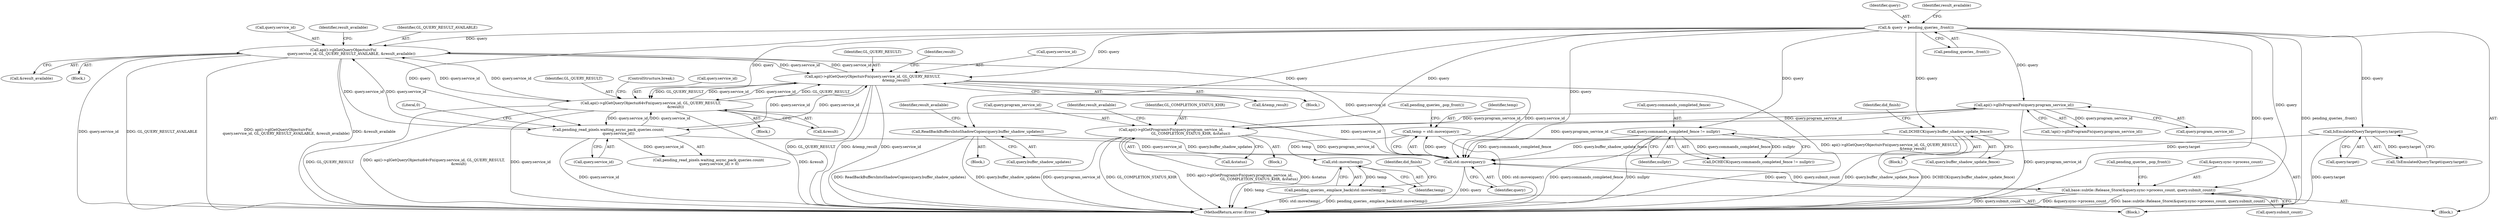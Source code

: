 digraph "0_Chrome_a4150b688a754d3d10d2ca385155b1c95d77d6ae_3@API" {
"1000257" [label="(Call,std::move(temp))"];
"1000251" [label="(Call,temp = std::move(query))"];
"1000253" [label="(Call,std::move(query))"];
"1000290" [label="(Call,api()->glGetQueryObjectuivFn(\n              query.service_id, GL_QUERY_RESULT_AVAILABLE, &result_available))"];
"1000114" [label="(Call,& query = pending_queries_.front())"];
"1000320" [label="(Call,api()->glGetQueryObjectuivFn(query.service_id, GL_QUERY_RESULT,\n                                         &temp_result))"];
"1000307" [label="(Call,api()->glGetQueryObjectui64vFn(query.service_id, GL_QUERY_RESULT,\n                                           &result))"];
"1000173" [label="(Call,pending_read_pixels.waiting_async_pack_queries.count(\n                  query.service_id))"];
"1000224" [label="(Call,api()->glIsProgramFn(query.program_service_id))"];
"1000234" [label="(Call,api()->glGetProgramivFn(query.program_service_id,\n                                  GL_COMPLETION_STATUS_KHR, &status))"];
"1000200" [label="(Call,ReadBackBuffersIntoShadowCopies(query.buffer_shadow_updates))"];
"1000132" [label="(Call,query.commands_completed_fence != nullptr)"];
"1000343" [label="(Call,base::subtle::Release_Store(&query.sync->process_count, query.submit_count))"];
"1000278" [label="(Call,IsEmulatedQueryTarget(query.target))"];
"1000191" [label="(Call,DCHECK(query.buffer_shadow_update_fence))"];
"1000256" [label="(Call,pending_queries_.emplace_back(std::move(temp)))"];
"1000258" [label="(Identifier,temp)"];
"1000234" [label="(Call,api()->glGetProgramivFn(query.program_service_id,\n                                  GL_COMPLETION_STATUS_KHR, &status))"];
"1000321" [label="(Call,query.service_id)"];
"1000312" [label="(Call,&result)"];
"1000254" [label="(Identifier,query)"];
"1000112" [label="(Block,)"];
"1000239" [label="(Call,&status)"];
"1000116" [label="(Call,pending_queries_.front())"];
"1000136" [label="(Identifier,nullptr)"];
"1000192" [label="(Call,query.buffer_shadow_update_fence)"];
"1000174" [label="(Call,query.service_id)"];
"1000252" [label="(Identifier,temp)"];
"1000255" [label="(Call,pending_queries_.pop_front())"];
"1000353" [label="(Call,pending_queries_.pop_front())"];
"1000129" [label="(Block,)"];
"1000114" [label="(Call,& query = pending_queries_.front())"];
"1000205" [label="(Identifier,result_available)"];
"1000200" [label="(Call,ReadBackBuffersIntoShadowCopies(query.buffer_shadow_updates))"];
"1000320" [label="(Call,api()->glGetQueryObjectuivFn(query.service_id, GL_QUERY_RESULT,\n                                         &temp_result))"];
"1000291" [label="(Call,query.service_id)"];
"1000199" [label="(Block,)"];
"1000235" [label="(Call,query.program_service_id)"];
"1000343" [label="(Call,base::subtle::Release_Store(&query.sync->process_count, query.submit_count))"];
"1000261" [label="(Identifier,did_finish)"];
"1000295" [label="(Call,&result_available)"];
"1000344" [label="(Call,&query.sync->process_count)"];
"1000324" [label="(Identifier,GL_QUERY_RESULT)"];
"1000289" [label="(Block,)"];
"1000251" [label="(Call,temp = std::move(query))"];
"1000257" [label="(Call,std::move(temp))"];
"1000315" [label="(Block,)"];
"1000223" [label="(Call,!api()->glIsProgramFn(query.program_service_id))"];
"1000249" [label="(Block,)"];
"1000233" [label="(Block,)"];
"1000115" [label="(Identifier,query)"];
"1000119" [label="(Identifier,result_available)"];
"1000330" [label="(ControlStructure,break;)"];
"1000133" [label="(Call,query.commands_completed_fence)"];
"1000299" [label="(Identifier,result_available)"];
"1000225" [label="(Call,query.program_service_id)"];
"1000363" [label="(MethodReturn,error::Error)"];
"1000328" [label="(Identifier,result)"];
"1000350" [label="(Call,query.submit_count)"];
"1000172" [label="(Call,pending_read_pixels.waiting_async_pack_queries.count(\n                  query.service_id) > 0)"];
"1000290" [label="(Call,api()->glGetQueryObjectuivFn(\n              query.service_id, GL_QUERY_RESULT_AVAILABLE, &result_available))"];
"1000294" [label="(Identifier,GL_QUERY_RESULT_AVAILABLE)"];
"1000311" [label="(Identifier,GL_QUERY_RESULT)"];
"1000308" [label="(Call,query.service_id)"];
"1000278" [label="(Call,IsEmulatedQueryTarget(query.target))"];
"1000256" [label="(Call,pending_queries_.emplace_back(std::move(temp)))"];
"1000173" [label="(Call,pending_read_pixels.waiting_async_pack_queries.count(\n                  query.service_id))"];
"1000325" [label="(Call,&temp_result)"];
"1000253" [label="(Call,std::move(query))"];
"1000224" [label="(Call,api()->glIsProgramFn(query.program_service_id))"];
"1000201" [label="(Call,query.buffer_shadow_updates)"];
"1000279" [label="(Call,query.target)"];
"1000191" [label="(Call,DCHECK(query.buffer_shadow_update_fence))"];
"1000307" [label="(Call,api()->glGetQueryObjectui64vFn(query.service_id, GL_QUERY_RESULT,\n                                           &result))"];
"1000177" [label="(Literal,0)"];
"1000132" [label="(Call,query.commands_completed_fence != nullptr)"];
"1000242" [label="(Identifier,result_available)"];
"1000197" [label="(Identifier,did_finish)"];
"1000306" [label="(Block,)"];
"1000131" [label="(Call,DCHECK(query.commands_completed_fence != nullptr))"];
"1000277" [label="(Call,!IsEmulatedQueryTarget(query.target))"];
"1000238" [label="(Identifier,GL_COMPLETION_STATUS_KHR)"];
"1000257" -> "1000256"  [label="AST: "];
"1000257" -> "1000258"  [label="CFG: "];
"1000258" -> "1000257"  [label="AST: "];
"1000256" -> "1000257"  [label="CFG: "];
"1000257" -> "1000363"  [label="DDG: temp"];
"1000257" -> "1000256"  [label="DDG: temp"];
"1000251" -> "1000257"  [label="DDG: temp"];
"1000251" -> "1000249"  [label="AST: "];
"1000251" -> "1000253"  [label="CFG: "];
"1000252" -> "1000251"  [label="AST: "];
"1000253" -> "1000251"  [label="AST: "];
"1000255" -> "1000251"  [label="CFG: "];
"1000251" -> "1000363"  [label="DDG: std::move(query)"];
"1000253" -> "1000251"  [label="DDG: query"];
"1000253" -> "1000254"  [label="CFG: "];
"1000254" -> "1000253"  [label="AST: "];
"1000253" -> "1000363"  [label="DDG: query"];
"1000290" -> "1000253"  [label="DDG: query.service_id"];
"1000224" -> "1000253"  [label="DDG: query.program_service_id"];
"1000200" -> "1000253"  [label="DDG: query.buffer_shadow_updates"];
"1000234" -> "1000253"  [label="DDG: query.program_service_id"];
"1000114" -> "1000253"  [label="DDG: query"];
"1000320" -> "1000253"  [label="DDG: query.service_id"];
"1000307" -> "1000253"  [label="DDG: query.service_id"];
"1000173" -> "1000253"  [label="DDG: query.service_id"];
"1000132" -> "1000253"  [label="DDG: query.commands_completed_fence"];
"1000343" -> "1000253"  [label="DDG: query.submit_count"];
"1000278" -> "1000253"  [label="DDG: query.target"];
"1000191" -> "1000253"  [label="DDG: query.buffer_shadow_update_fence"];
"1000253" -> "1000343"  [label="DDG: query"];
"1000290" -> "1000289"  [label="AST: "];
"1000290" -> "1000295"  [label="CFG: "];
"1000291" -> "1000290"  [label="AST: "];
"1000294" -> "1000290"  [label="AST: "];
"1000295" -> "1000290"  [label="AST: "];
"1000299" -> "1000290"  [label="CFG: "];
"1000290" -> "1000363"  [label="DDG: query.service_id"];
"1000290" -> "1000363"  [label="DDG: GL_QUERY_RESULT_AVAILABLE"];
"1000290" -> "1000363"  [label="DDG: api()->glGetQueryObjectuivFn(\n              query.service_id, GL_QUERY_RESULT_AVAILABLE, &result_available)"];
"1000290" -> "1000363"  [label="DDG: &result_available"];
"1000290" -> "1000173"  [label="DDG: query.service_id"];
"1000114" -> "1000290"  [label="DDG: query"];
"1000320" -> "1000290"  [label="DDG: query.service_id"];
"1000307" -> "1000290"  [label="DDG: query.service_id"];
"1000173" -> "1000290"  [label="DDG: query.service_id"];
"1000290" -> "1000307"  [label="DDG: query.service_id"];
"1000290" -> "1000320"  [label="DDG: query.service_id"];
"1000114" -> "1000112"  [label="AST: "];
"1000114" -> "1000116"  [label="CFG: "];
"1000115" -> "1000114"  [label="AST: "];
"1000116" -> "1000114"  [label="AST: "];
"1000119" -> "1000114"  [label="CFG: "];
"1000114" -> "1000363"  [label="DDG: query"];
"1000114" -> "1000363"  [label="DDG: pending_queries_.front()"];
"1000114" -> "1000132"  [label="DDG: query"];
"1000114" -> "1000173"  [label="DDG: query"];
"1000114" -> "1000191"  [label="DDG: query"];
"1000114" -> "1000200"  [label="DDG: query"];
"1000114" -> "1000224"  [label="DDG: query"];
"1000114" -> "1000234"  [label="DDG: query"];
"1000114" -> "1000278"  [label="DDG: query"];
"1000114" -> "1000307"  [label="DDG: query"];
"1000114" -> "1000320"  [label="DDG: query"];
"1000114" -> "1000343"  [label="DDG: query"];
"1000320" -> "1000315"  [label="AST: "];
"1000320" -> "1000325"  [label="CFG: "];
"1000321" -> "1000320"  [label="AST: "];
"1000324" -> "1000320"  [label="AST: "];
"1000325" -> "1000320"  [label="AST: "];
"1000328" -> "1000320"  [label="CFG: "];
"1000320" -> "1000363"  [label="DDG: GL_QUERY_RESULT"];
"1000320" -> "1000363"  [label="DDG: &temp_result"];
"1000320" -> "1000363"  [label="DDG: query.service_id"];
"1000320" -> "1000363"  [label="DDG: api()->glGetQueryObjectuivFn(query.service_id, GL_QUERY_RESULT,\n                                         &temp_result)"];
"1000320" -> "1000173"  [label="DDG: query.service_id"];
"1000320" -> "1000307"  [label="DDG: query.service_id"];
"1000320" -> "1000307"  [label="DDG: GL_QUERY_RESULT"];
"1000307" -> "1000320"  [label="DDG: query.service_id"];
"1000307" -> "1000320"  [label="DDG: GL_QUERY_RESULT"];
"1000173" -> "1000320"  [label="DDG: query.service_id"];
"1000307" -> "1000306"  [label="AST: "];
"1000307" -> "1000312"  [label="CFG: "];
"1000308" -> "1000307"  [label="AST: "];
"1000311" -> "1000307"  [label="AST: "];
"1000312" -> "1000307"  [label="AST: "];
"1000330" -> "1000307"  [label="CFG: "];
"1000307" -> "1000363"  [label="DDG: &result"];
"1000307" -> "1000363"  [label="DDG: GL_QUERY_RESULT"];
"1000307" -> "1000363"  [label="DDG: api()->glGetQueryObjectui64vFn(query.service_id, GL_QUERY_RESULT,\n                                           &result)"];
"1000307" -> "1000363"  [label="DDG: query.service_id"];
"1000307" -> "1000173"  [label="DDG: query.service_id"];
"1000173" -> "1000307"  [label="DDG: query.service_id"];
"1000173" -> "1000172"  [label="AST: "];
"1000173" -> "1000174"  [label="CFG: "];
"1000174" -> "1000173"  [label="AST: "];
"1000177" -> "1000173"  [label="CFG: "];
"1000173" -> "1000363"  [label="DDG: query.service_id"];
"1000173" -> "1000172"  [label="DDG: query.service_id"];
"1000224" -> "1000223"  [label="AST: "];
"1000224" -> "1000225"  [label="CFG: "];
"1000225" -> "1000224"  [label="AST: "];
"1000223" -> "1000224"  [label="CFG: "];
"1000224" -> "1000363"  [label="DDG: query.program_service_id"];
"1000224" -> "1000223"  [label="DDG: query.program_service_id"];
"1000234" -> "1000224"  [label="DDG: query.program_service_id"];
"1000224" -> "1000234"  [label="DDG: query.program_service_id"];
"1000234" -> "1000233"  [label="AST: "];
"1000234" -> "1000239"  [label="CFG: "];
"1000235" -> "1000234"  [label="AST: "];
"1000238" -> "1000234"  [label="AST: "];
"1000239" -> "1000234"  [label="AST: "];
"1000242" -> "1000234"  [label="CFG: "];
"1000234" -> "1000363"  [label="DDG: &status"];
"1000234" -> "1000363"  [label="DDG: query.program_service_id"];
"1000234" -> "1000363"  [label="DDG: GL_COMPLETION_STATUS_KHR"];
"1000234" -> "1000363"  [label="DDG: api()->glGetProgramivFn(query.program_service_id,\n                                  GL_COMPLETION_STATUS_KHR, &status)"];
"1000200" -> "1000199"  [label="AST: "];
"1000200" -> "1000201"  [label="CFG: "];
"1000201" -> "1000200"  [label="AST: "];
"1000205" -> "1000200"  [label="CFG: "];
"1000200" -> "1000363"  [label="DDG: query.buffer_shadow_updates"];
"1000200" -> "1000363"  [label="DDG: ReadBackBuffersIntoShadowCopies(query.buffer_shadow_updates)"];
"1000132" -> "1000131"  [label="AST: "];
"1000132" -> "1000136"  [label="CFG: "];
"1000133" -> "1000132"  [label="AST: "];
"1000136" -> "1000132"  [label="AST: "];
"1000131" -> "1000132"  [label="CFG: "];
"1000132" -> "1000363"  [label="DDG: query.commands_completed_fence"];
"1000132" -> "1000363"  [label="DDG: nullptr"];
"1000132" -> "1000131"  [label="DDG: query.commands_completed_fence"];
"1000132" -> "1000131"  [label="DDG: nullptr"];
"1000343" -> "1000112"  [label="AST: "];
"1000343" -> "1000350"  [label="CFG: "];
"1000344" -> "1000343"  [label="AST: "];
"1000350" -> "1000343"  [label="AST: "];
"1000353" -> "1000343"  [label="CFG: "];
"1000343" -> "1000363"  [label="DDG: &query.sync->process_count"];
"1000343" -> "1000363"  [label="DDG: base::subtle::Release_Store(&query.sync->process_count, query.submit_count)"];
"1000343" -> "1000363"  [label="DDG: query.submit_count"];
"1000278" -> "1000277"  [label="AST: "];
"1000278" -> "1000279"  [label="CFG: "];
"1000279" -> "1000278"  [label="AST: "];
"1000277" -> "1000278"  [label="CFG: "];
"1000278" -> "1000363"  [label="DDG: query.target"];
"1000278" -> "1000277"  [label="DDG: query.target"];
"1000191" -> "1000129"  [label="AST: "];
"1000191" -> "1000192"  [label="CFG: "];
"1000192" -> "1000191"  [label="AST: "];
"1000197" -> "1000191"  [label="CFG: "];
"1000191" -> "1000363"  [label="DDG: DCHECK(query.buffer_shadow_update_fence)"];
"1000191" -> "1000363"  [label="DDG: query.buffer_shadow_update_fence"];
"1000256" -> "1000249"  [label="AST: "];
"1000261" -> "1000256"  [label="CFG: "];
"1000256" -> "1000363"  [label="DDG: std::move(temp)"];
"1000256" -> "1000363"  [label="DDG: pending_queries_.emplace_back(std::move(temp))"];
}
